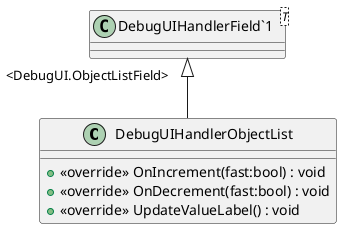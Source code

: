@startuml
class DebugUIHandlerObjectList {
    + <<override>> OnIncrement(fast:bool) : void
    + <<override>> OnDecrement(fast:bool) : void
    + <<override>> UpdateValueLabel() : void
}
class "DebugUIHandlerField`1"<T> {
}
"DebugUIHandlerField`1" "<DebugUI.ObjectListField>" <|-- DebugUIHandlerObjectList
@enduml
